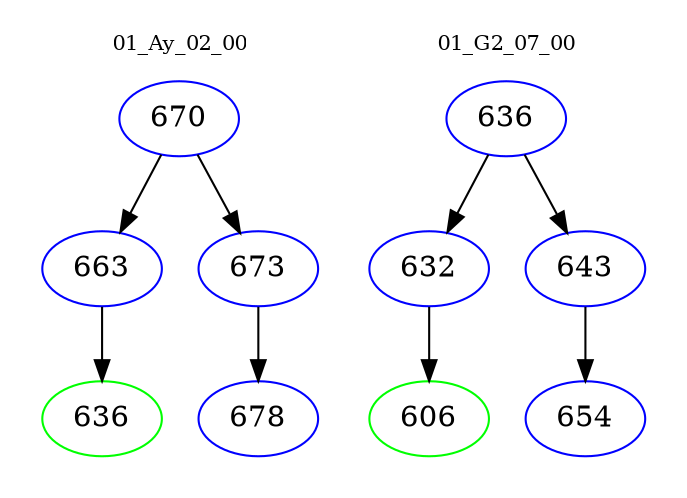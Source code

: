 digraph{
subgraph cluster_0 {
color = white
label = "01_Ay_02_00";
fontsize=10;
T0_670 [label="670", color="blue"]
T0_670 -> T0_663 [color="black"]
T0_663 [label="663", color="blue"]
T0_663 -> T0_636 [color="black"]
T0_636 [label="636", color="green"]
T0_670 -> T0_673 [color="black"]
T0_673 [label="673", color="blue"]
T0_673 -> T0_678 [color="black"]
T0_678 [label="678", color="blue"]
}
subgraph cluster_1 {
color = white
label = "01_G2_07_00";
fontsize=10;
T1_636 [label="636", color="blue"]
T1_636 -> T1_632 [color="black"]
T1_632 [label="632", color="blue"]
T1_632 -> T1_606 [color="black"]
T1_606 [label="606", color="green"]
T1_636 -> T1_643 [color="black"]
T1_643 [label="643", color="blue"]
T1_643 -> T1_654 [color="black"]
T1_654 [label="654", color="blue"]
}
}
